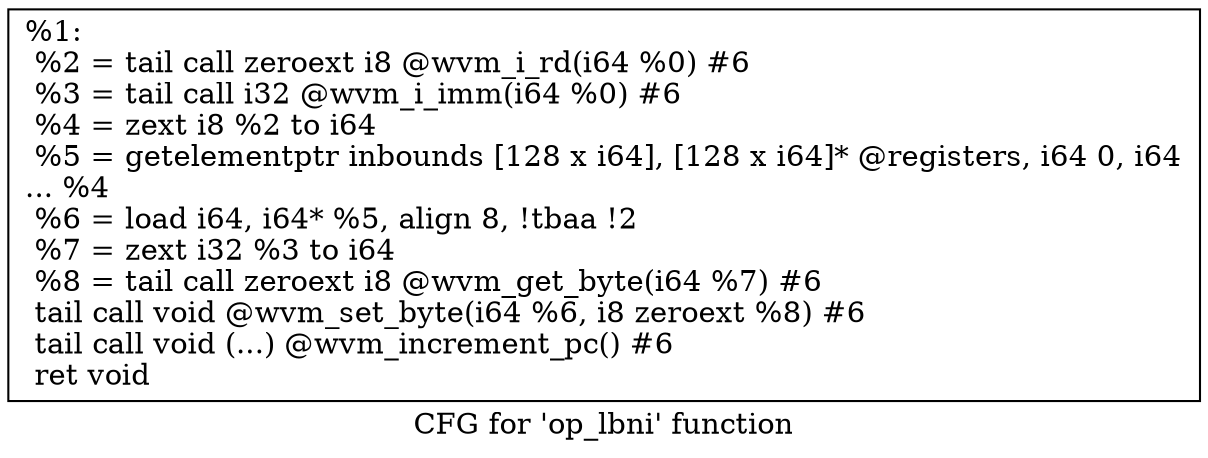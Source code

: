 digraph "CFG for 'op_lbni' function" {
	label="CFG for 'op_lbni' function";

	Node0x7f8ef0d418b0 [shape=record,label="{%1:\l  %2 = tail call zeroext i8 @wvm_i_rd(i64 %0) #6\l  %3 = tail call i32 @wvm_i_imm(i64 %0) #6\l  %4 = zext i8 %2 to i64\l  %5 = getelementptr inbounds [128 x i64], [128 x i64]* @registers, i64 0, i64\l... %4\l  %6 = load i64, i64* %5, align 8, !tbaa !2\l  %7 = zext i32 %3 to i64\l  %8 = tail call zeroext i8 @wvm_get_byte(i64 %7) #6\l  tail call void @wvm_set_byte(i64 %6, i8 zeroext %8) #6\l  tail call void (...) @wvm_increment_pc() #6\l  ret void\l}"];
}
